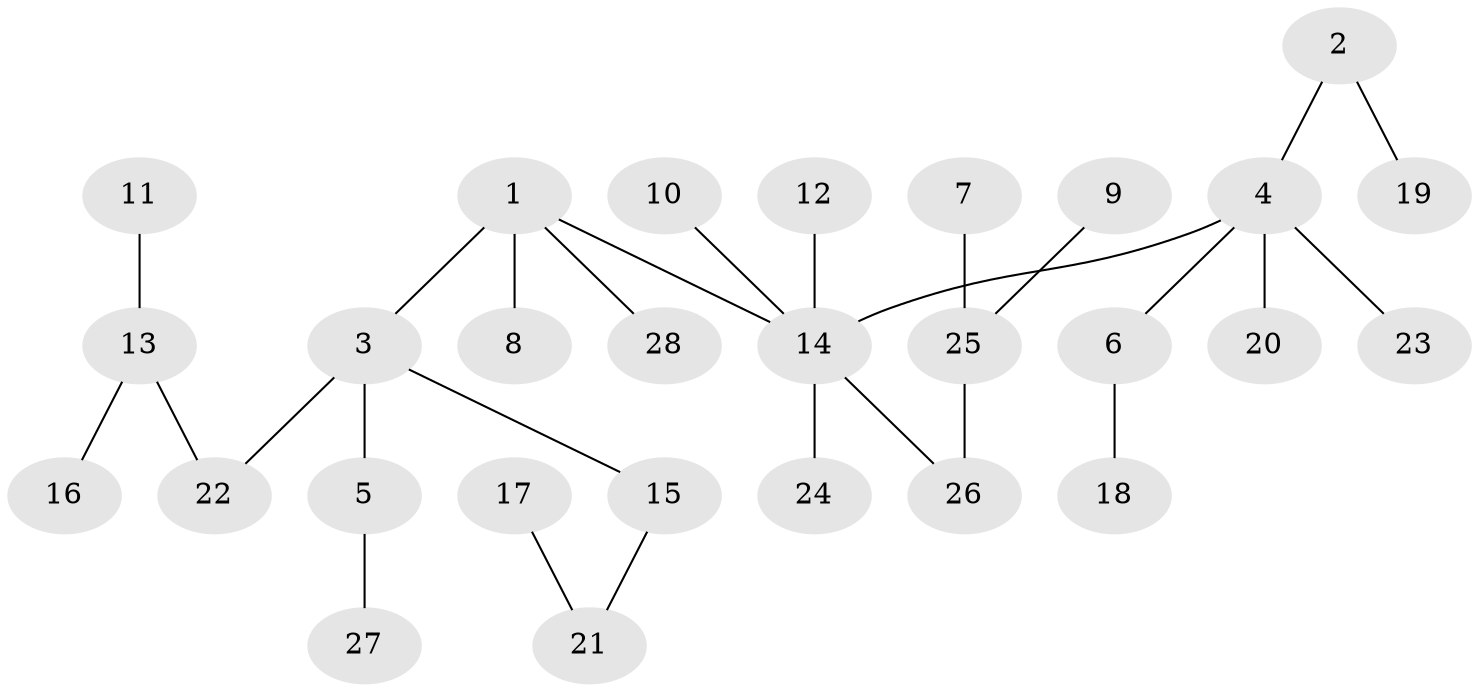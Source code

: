 // original degree distribution, {4: 0.09090909090909091, 3: 0.09090909090909091, 7: 0.01818181818181818, 2: 0.21818181818181817, 6: 0.03636363636363636, 1: 0.5454545454545454}
// Generated by graph-tools (version 1.1) at 2025/02/03/09/25 03:02:18]
// undirected, 28 vertices, 27 edges
graph export_dot {
graph [start="1"]
  node [color=gray90,style=filled];
  1;
  2;
  3;
  4;
  5;
  6;
  7;
  8;
  9;
  10;
  11;
  12;
  13;
  14;
  15;
  16;
  17;
  18;
  19;
  20;
  21;
  22;
  23;
  24;
  25;
  26;
  27;
  28;
  1 -- 3 [weight=1.0];
  1 -- 8 [weight=1.0];
  1 -- 14 [weight=1.0];
  1 -- 28 [weight=1.0];
  2 -- 4 [weight=1.0];
  2 -- 19 [weight=1.0];
  3 -- 5 [weight=1.0];
  3 -- 15 [weight=1.0];
  3 -- 22 [weight=1.0];
  4 -- 6 [weight=1.0];
  4 -- 14 [weight=1.0];
  4 -- 20 [weight=1.0];
  4 -- 23 [weight=1.0];
  5 -- 27 [weight=1.0];
  6 -- 18 [weight=1.0];
  7 -- 25 [weight=1.0];
  9 -- 25 [weight=1.0];
  10 -- 14 [weight=1.0];
  11 -- 13 [weight=1.0];
  12 -- 14 [weight=1.0];
  13 -- 16 [weight=1.0];
  13 -- 22 [weight=1.0];
  14 -- 24 [weight=1.0];
  14 -- 26 [weight=1.0];
  15 -- 21 [weight=1.0];
  17 -- 21 [weight=1.0];
  25 -- 26 [weight=1.0];
}
